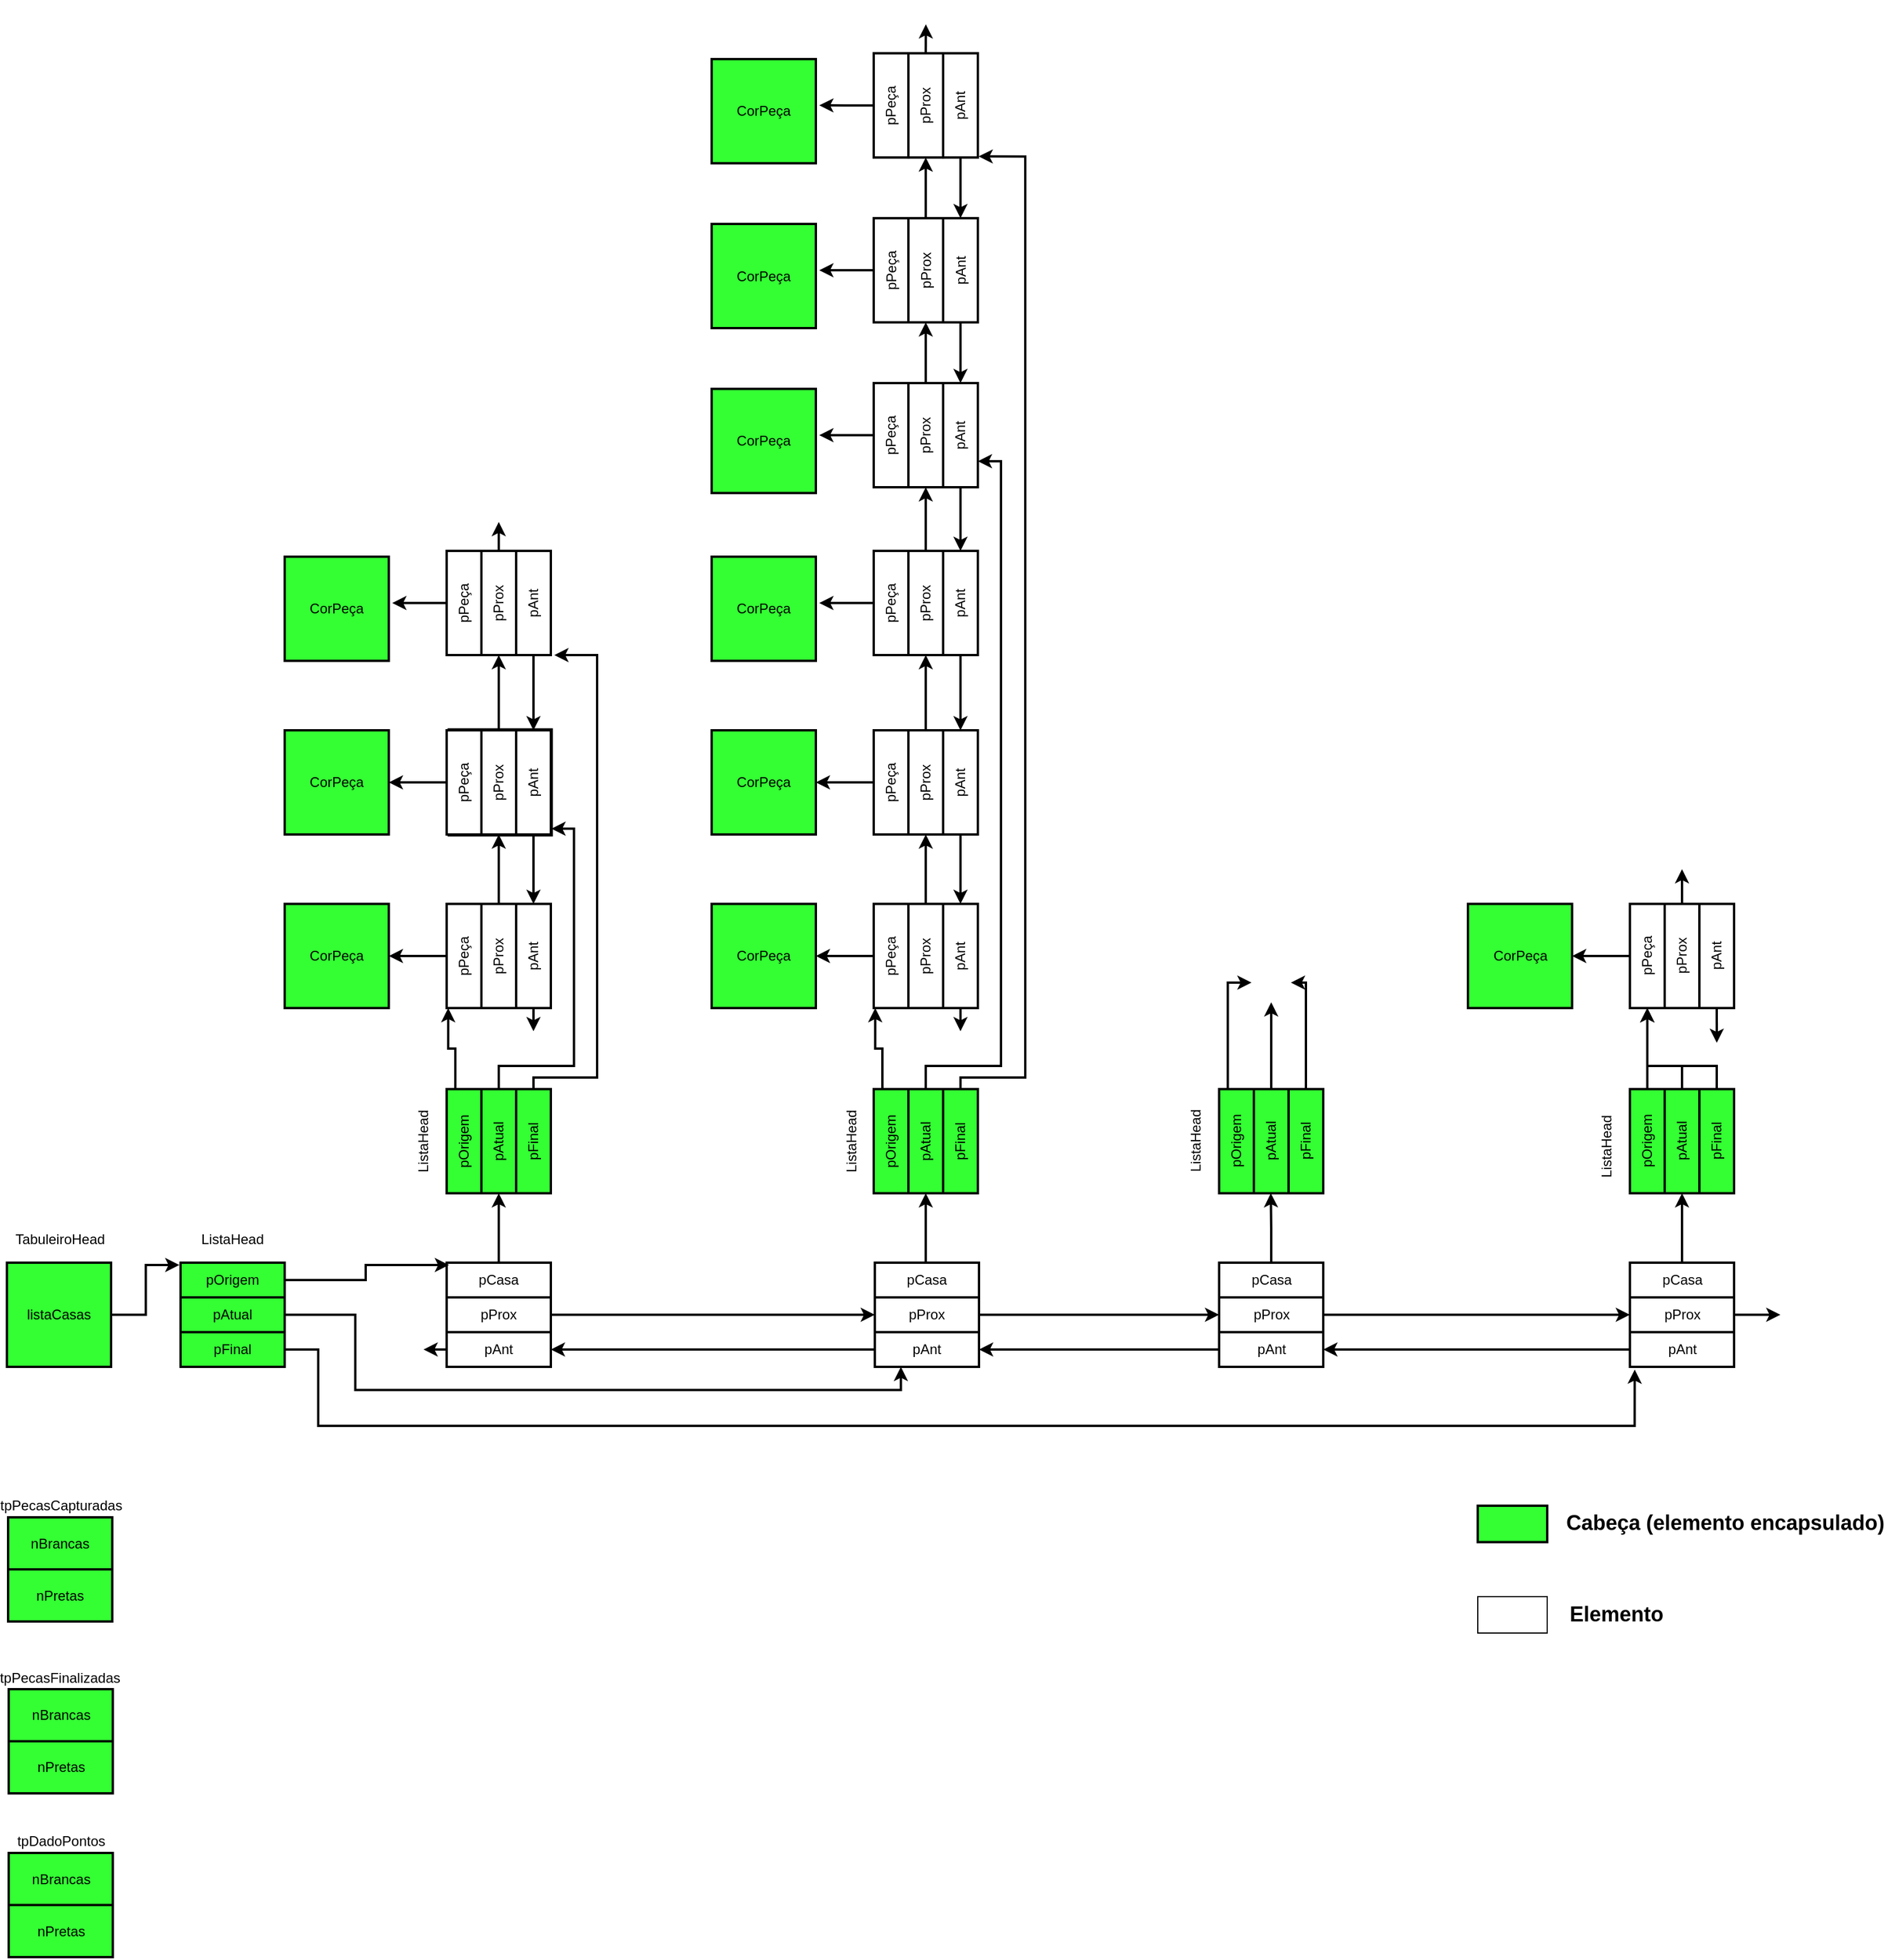 <mxfile version="10.6.7" type="device"><diagram id="q5PM2hQR1NiYpxcXBUl5" name="Page-1"><mxGraphModel dx="2788" dy="1430" grid="1" gridSize="10" guides="1" tooltips="1" connect="1" arrows="1" fold="1" page="1" pageScale="1" pageWidth="827" pageHeight="1169" math="0" shadow="0"><root><mxCell id="0"/><mxCell id="1" parent="0"/><mxCell id="hgxgrC6tcp1VpvA7Cf7f-3" value="listaCasas" style="rounded=0;whiteSpace=wrap;html=1;shadow=0;strokeWidth=2;fillColor=#33FF33;" parent="1" vertex="1"><mxGeometry x="25" y="1110" width="90" height="90" as="geometry"/></mxCell><mxCell id="hgxgrC6tcp1VpvA7Cf7f-21" value="" style="group;rounded=0;shadow=0;verticalAlign=middle;strokeColor=#000000;strokeWidth=2;fillColor=#33FF33;" parent="1" vertex="1" connectable="0"><mxGeometry x="175" y="1110" width="90" height="90" as="geometry"/></mxCell><mxCell id="hgxgrC6tcp1VpvA7Cf7f-4" value="pOrigem" style="rounded=0;whiteSpace=wrap;html=1;shadow=0;strokeWidth=2;fillColor=#33FF33;" parent="hgxgrC6tcp1VpvA7Cf7f-21" vertex="1"><mxGeometry width="90" height="30" as="geometry"/></mxCell><mxCell id="hgxgrC6tcp1VpvA7Cf7f-5" value="pAtual" style="rounded=0;whiteSpace=wrap;html=1;shadow=0;strokeWidth=2;fillColor=#33FF33;" parent="hgxgrC6tcp1VpvA7Cf7f-21" vertex="1"><mxGeometry y="30" width="90" height="30" as="geometry"/></mxCell><mxCell id="hgxgrC6tcp1VpvA7Cf7f-6" value="pFinal" style="rounded=0;whiteSpace=wrap;html=1;shadow=0;strokeWidth=2;fillColor=#33FF33;" parent="hgxgrC6tcp1VpvA7Cf7f-21" vertex="1"><mxGeometry y="60" width="90" height="30" as="geometry"/></mxCell><mxCell id="hgxgrC6tcp1VpvA7Cf7f-22" value="" style="group;rounded=0;shadow=0;verticalAlign=middle;strokeColor=#000000;strokeWidth=2;fillColor=#ffffff;" parent="1" vertex="1" connectable="0"><mxGeometry x="405" y="1110" width="90" height="90" as="geometry"/></mxCell><mxCell id="hgxgrC6tcp1VpvA7Cf7f-7" value="pCasa" style="rounded=0;whiteSpace=wrap;html=1;shadow=0;strokeWidth=2;" parent="hgxgrC6tcp1VpvA7Cf7f-22" vertex="1"><mxGeometry width="90" height="30" as="geometry"/></mxCell><mxCell id="hgxgrC6tcp1VpvA7Cf7f-8" value="pProx" style="rounded=0;whiteSpace=wrap;html=1;shadow=0;strokeWidth=2;" parent="hgxgrC6tcp1VpvA7Cf7f-22" vertex="1"><mxGeometry y="30" width="90" height="30" as="geometry"/></mxCell><mxCell id="hgxgrC6tcp1VpvA7Cf7f-9" value="pAnt" style="rounded=0;whiteSpace=wrap;html=1;shadow=0;strokeWidth=2;" parent="hgxgrC6tcp1VpvA7Cf7f-22" vertex="1"><mxGeometry y="60" width="90" height="30" as="geometry"/></mxCell><mxCell id="hgxgrC6tcp1VpvA7Cf7f-23" value="" style="group;rounded=0;shadow=0;verticalAlign=middle;strokeColor=#000000;strokeWidth=2;fillColor=#ffffff;" parent="1" vertex="1" connectable="0"><mxGeometry x="775" y="1110" width="90" height="90" as="geometry"/></mxCell><mxCell id="hgxgrC6tcp1VpvA7Cf7f-10" value="pCasa" style="rounded=0;whiteSpace=wrap;html=1;shadow=0;strokeWidth=2;" parent="hgxgrC6tcp1VpvA7Cf7f-23" vertex="1"><mxGeometry width="90" height="30" as="geometry"/></mxCell><mxCell id="hgxgrC6tcp1VpvA7Cf7f-11" value="pProx" style="rounded=0;whiteSpace=wrap;html=1;shadow=0;strokeWidth=2;" parent="hgxgrC6tcp1VpvA7Cf7f-23" vertex="1"><mxGeometry y="30" width="90" height="30" as="geometry"/></mxCell><mxCell id="hgxgrC6tcp1VpvA7Cf7f-12" value="pAnt" style="rounded=0;whiteSpace=wrap;html=1;shadow=0;strokeWidth=2;" parent="hgxgrC6tcp1VpvA7Cf7f-23" vertex="1"><mxGeometry y="60" width="90" height="30" as="geometry"/></mxCell><mxCell id="hgxgrC6tcp1VpvA7Cf7f-24" value="" style="group;rounded=0;shadow=0;verticalAlign=middle;strokeColor=#000000;strokeWidth=2;fillColor=#ffffff;" parent="1" vertex="1" connectable="0"><mxGeometry x="1072.5" y="1110" width="90" height="90" as="geometry"/></mxCell><mxCell id="hgxgrC6tcp1VpvA7Cf7f-13" value="pCasa" style="rounded=0;whiteSpace=wrap;html=1;shadow=0;strokeWidth=2;" parent="hgxgrC6tcp1VpvA7Cf7f-24" vertex="1"><mxGeometry width="90" height="30" as="geometry"/></mxCell><mxCell id="hgxgrC6tcp1VpvA7Cf7f-14" value="pProx" style="rounded=0;whiteSpace=wrap;html=1;shadow=0;strokeWidth=2;" parent="hgxgrC6tcp1VpvA7Cf7f-24" vertex="1"><mxGeometry y="30" width="90" height="30" as="geometry"/></mxCell><mxCell id="hgxgrC6tcp1VpvA7Cf7f-15" value="pAnt" style="rounded=0;whiteSpace=wrap;html=1;shadow=0;strokeWidth=2;" parent="hgxgrC6tcp1VpvA7Cf7f-24" vertex="1"><mxGeometry y="60" width="90" height="30" as="geometry"/></mxCell><mxCell id="hgxgrC6tcp1VpvA7Cf7f-25" value="" style="group;container=1;rounded=0;shadow=0;verticalAlign=middle;strokeColor=none;strokeWidth=2;fillColor=none;" parent="1" vertex="1" connectable="0"><mxGeometry x="385" y="950" width="90" height="90" as="geometry"/></mxCell><mxCell id="hgxgrC6tcp1VpvA7Cf7f-20" value="" style="group;rounded=0;shadow=0;direction=south;rotation=-90;verticalAlign=middle;strokeColor=#000000;strokeWidth=2;fillColor=#33FF33;" parent="hgxgrC6tcp1VpvA7Cf7f-25" vertex="1" connectable="0"><mxGeometry x="20" y="10" width="90" height="90" as="geometry"/></mxCell><mxCell id="hgxgrC6tcp1VpvA7Cf7f-17" value="pOrigem" style="rounded=0;whiteSpace=wrap;html=1;rotation=-90;shadow=0;strokeWidth=2;fillColor=#33FF33;" parent="hgxgrC6tcp1VpvA7Cf7f-20" vertex="1"><mxGeometry x="-30" y="30" width="90" height="30" as="geometry"/></mxCell><mxCell id="hgxgrC6tcp1VpvA7Cf7f-18" value="pAtual" style="rounded=0;whiteSpace=wrap;html=1;rotation=-90;shadow=0;strokeWidth=2;fillColor=#33FF33;" parent="hgxgrC6tcp1VpvA7Cf7f-20" vertex="1"><mxGeometry y="30" width="90" height="30" as="geometry"/></mxCell><mxCell id="hgxgrC6tcp1VpvA7Cf7f-19" value="pFinal" style="rounded=0;whiteSpace=wrap;html=1;rotation=-90;shadow=0;strokeWidth=2;fillColor=#33FF33;" parent="hgxgrC6tcp1VpvA7Cf7f-20" vertex="1"><mxGeometry x="30" y="30" width="90" height="30" as="geometry"/></mxCell><mxCell id="hgxgrC6tcp1VpvA7Cf7f-26" value="" style="group;rotation=-90;rounded=0;shadow=0;verticalAlign=middle;strokeColor=#000000;strokeWidth=2;fillColor=#ffffff;" parent="1" vertex="1" connectable="0"><mxGeometry x="405" y="800" width="90" height="90" as="geometry"/></mxCell><mxCell id="hgxgrC6tcp1VpvA7Cf7f-27" value="pPeça&lt;br&gt;" style="rounded=0;whiteSpace=wrap;html=1;rotation=-90;shadow=0;strokeWidth=2;" parent="hgxgrC6tcp1VpvA7Cf7f-26" vertex="1"><mxGeometry x="-30" y="30" width="90" height="30" as="geometry"/></mxCell><mxCell id="hgxgrC6tcp1VpvA7Cf7f-28" value="pProx" style="rounded=0;whiteSpace=wrap;html=1;rotation=-90;shadow=0;strokeWidth=2;" parent="hgxgrC6tcp1VpvA7Cf7f-26" vertex="1"><mxGeometry y="30" width="90" height="30" as="geometry"/></mxCell><mxCell id="hgxgrC6tcp1VpvA7Cf7f-29" value="pAnt" style="rounded=0;whiteSpace=wrap;html=1;rotation=-90;shadow=0;strokeWidth=2;" parent="hgxgrC6tcp1VpvA7Cf7f-26" vertex="1"><mxGeometry x="30" y="30" width="90" height="30" as="geometry"/></mxCell><mxCell id="hgxgrC6tcp1VpvA7Cf7f-30" value="" style="group;rotation=-90;rounded=0;shadow=0;verticalAlign=middle;strokeColor=#000000;strokeWidth=2;fillColor=#ffffff;" parent="1" vertex="1" connectable="0"><mxGeometry x="405" y="495" width="90" height="90" as="geometry"/></mxCell><mxCell id="hgxgrC6tcp1VpvA7Cf7f-31" value="pPeça&lt;br&gt;" style="rounded=0;whiteSpace=wrap;html=1;rotation=-90;shadow=0;strokeWidth=2;" parent="hgxgrC6tcp1VpvA7Cf7f-30" vertex="1"><mxGeometry x="-30" y="30" width="90" height="30" as="geometry"/></mxCell><mxCell id="hgxgrC6tcp1VpvA7Cf7f-32" value="pProx" style="rounded=0;whiteSpace=wrap;html=1;rotation=-90;shadow=0;strokeWidth=2;" parent="hgxgrC6tcp1VpvA7Cf7f-30" vertex="1"><mxGeometry y="30" width="90" height="30" as="geometry"/></mxCell><mxCell id="hgxgrC6tcp1VpvA7Cf7f-33" value="pAnt" style="rounded=0;whiteSpace=wrap;html=1;rotation=-90;shadow=0;strokeWidth=2;" parent="hgxgrC6tcp1VpvA7Cf7f-30" vertex="1"><mxGeometry x="30" y="30" width="90" height="30" as="geometry"/></mxCell><mxCell id="hgxgrC6tcp1VpvA7Cf7f-34" value="" style="group;rotation=-90;rounded=0;shadow=0;verticalAlign=middle;strokeColor=#000000;strokeWidth=1;fillColor=#ffffff;" parent="1" vertex="1" connectable="0"><mxGeometry x="405" y="650" width="92.5" height="90" as="geometry"/></mxCell><mxCell id="hgxgrC6tcp1VpvA7Cf7f-35" value="pPeça&lt;br&gt;" style="rounded=0;whiteSpace=wrap;html=1;rotation=-90;shadow=0;strokeWidth=2;" parent="hgxgrC6tcp1VpvA7Cf7f-34" vertex="1"><mxGeometry x="-30" y="30" width="90" height="30" as="geometry"/></mxCell><mxCell id="hgxgrC6tcp1VpvA7Cf7f-36" value="pProx" style="rounded=0;whiteSpace=wrap;html=1;rotation=-90;shadow=0;strokeWidth=2;" parent="hgxgrC6tcp1VpvA7Cf7f-34" vertex="1"><mxGeometry y="30" width="90" height="30" as="geometry"/></mxCell><mxCell id="hgxgrC6tcp1VpvA7Cf7f-37" value="pAnt" style="rounded=0;whiteSpace=wrap;html=1;rotation=-90;shadow=0;strokeWidth=2;" parent="hgxgrC6tcp1VpvA7Cf7f-34" vertex="1"><mxGeometry x="30" y="30" width="90" height="30" as="geometry"/></mxCell><mxCell id="hgxgrC6tcp1VpvA7Cf7f-39" style="edgeStyle=orthogonalEdgeStyle;rounded=0;orthogonalLoop=1;jettySize=auto;html=1;entryX=0.022;entryY=0.067;entryDx=0;entryDy=0;entryPerimeter=0;strokeWidth=2;shadow=0;fontSize=12;fillColor=#ffffff;" parent="1" source="hgxgrC6tcp1VpvA7Cf7f-4" target="hgxgrC6tcp1VpvA7Cf7f-7" edge="1"><mxGeometry relative="1" as="geometry"/></mxCell><mxCell id="hgxgrC6tcp1VpvA7Cf7f-42" value="" style="group;rounded=0;shadow=0;verticalAlign=middle;strokeColor=#000000;strokeWidth=2;fillColor=#ffffff;" parent="1" vertex="1" connectable="0"><mxGeometry x="1427.5" y="1110" width="90" height="90" as="geometry"/></mxCell><mxCell id="hgxgrC6tcp1VpvA7Cf7f-43" value="pCasa" style="rounded=0;whiteSpace=wrap;html=1;shadow=0;strokeWidth=2;" parent="hgxgrC6tcp1VpvA7Cf7f-42" vertex="1"><mxGeometry width="90" height="30" as="geometry"/></mxCell><mxCell id="hgxgrC6tcp1VpvA7Cf7f-44" value="pProx" style="rounded=0;whiteSpace=wrap;html=1;shadow=0;strokeWidth=2;" parent="hgxgrC6tcp1VpvA7Cf7f-42" vertex="1"><mxGeometry y="30" width="90" height="30" as="geometry"/></mxCell><mxCell id="hgxgrC6tcp1VpvA7Cf7f-45" value="pAnt" style="rounded=0;whiteSpace=wrap;html=1;shadow=0;strokeWidth=2;" parent="hgxgrC6tcp1VpvA7Cf7f-42" vertex="1"><mxGeometry y="60" width="90" height="30" as="geometry"/></mxCell><mxCell id="hgxgrC6tcp1VpvA7Cf7f-48" style="edgeStyle=orthogonalEdgeStyle;rounded=0;orthogonalLoop=1;jettySize=auto;html=1;exitX=1;exitY=0.5;exitDx=0;exitDy=0;entryX=0;entryY=0.5;entryDx=0;entryDy=0;strokeWidth=2;shadow=0;fontSize=12;fillColor=#ffffff;" parent="1" source="hgxgrC6tcp1VpvA7Cf7f-8" target="hgxgrC6tcp1VpvA7Cf7f-11" edge="1"><mxGeometry relative="1" as="geometry"/></mxCell><mxCell id="hgxgrC6tcp1VpvA7Cf7f-49" style="edgeStyle=orthogonalEdgeStyle;rounded=0;orthogonalLoop=1;jettySize=auto;html=1;exitX=1;exitY=0.5;exitDx=0;exitDy=0;entryX=0;entryY=0.5;entryDx=0;entryDy=0;strokeWidth=2;shadow=0;fontSize=12;fillColor=#ffffff;" parent="1" source="hgxgrC6tcp1VpvA7Cf7f-11" target="hgxgrC6tcp1VpvA7Cf7f-14" edge="1"><mxGeometry relative="1" as="geometry"/></mxCell><mxCell id="hgxgrC6tcp1VpvA7Cf7f-50" style="edgeStyle=orthogonalEdgeStyle;rounded=0;orthogonalLoop=1;jettySize=auto;html=1;exitX=1;exitY=0.5;exitDx=0;exitDy=0;entryX=0;entryY=0.5;entryDx=0;entryDy=0;strokeWidth=2;shadow=0;fontSize=12;fillColor=#ffffff;" parent="1" source="hgxgrC6tcp1VpvA7Cf7f-14" target="hgxgrC6tcp1VpvA7Cf7f-44" edge="1"><mxGeometry relative="1" as="geometry"/></mxCell><mxCell id="hgxgrC6tcp1VpvA7Cf7f-51" style="edgeStyle=orthogonalEdgeStyle;rounded=0;orthogonalLoop=1;jettySize=auto;html=1;exitX=0;exitY=0.5;exitDx=0;exitDy=0;entryX=1;entryY=0.5;entryDx=0;entryDy=0;strokeWidth=2;shadow=0;fontSize=12;fillColor=#ffffff;" parent="1" source="hgxgrC6tcp1VpvA7Cf7f-45" target="hgxgrC6tcp1VpvA7Cf7f-15" edge="1"><mxGeometry relative="1" as="geometry"/></mxCell><mxCell id="hgxgrC6tcp1VpvA7Cf7f-52" style="edgeStyle=orthogonalEdgeStyle;rounded=0;orthogonalLoop=1;jettySize=auto;html=1;entryX=1;entryY=0.5;entryDx=0;entryDy=0;strokeWidth=2;shadow=0;fontSize=12;fillColor=#ffffff;" parent="1" source="hgxgrC6tcp1VpvA7Cf7f-15" target="hgxgrC6tcp1VpvA7Cf7f-12" edge="1"><mxGeometry relative="1" as="geometry"/></mxCell><mxCell id="hgxgrC6tcp1VpvA7Cf7f-53" style="edgeStyle=orthogonalEdgeStyle;rounded=0;orthogonalLoop=1;jettySize=auto;html=1;exitX=0;exitY=0.5;exitDx=0;exitDy=0;entryX=1;entryY=0.5;entryDx=0;entryDy=0;strokeWidth=2;shadow=0;fontSize=12;fillColor=#ffffff;" parent="1" source="hgxgrC6tcp1VpvA7Cf7f-12" target="hgxgrC6tcp1VpvA7Cf7f-9" edge="1"><mxGeometry relative="1" as="geometry"/></mxCell><mxCell id="hgxgrC6tcp1VpvA7Cf7f-54" style="edgeStyle=orthogonalEdgeStyle;rounded=0;orthogonalLoop=1;jettySize=auto;html=1;exitX=0.5;exitY=0;exitDx=0;exitDy=0;entryX=0;entryY=0.5;entryDx=0;entryDy=0;strokeWidth=2;shadow=0;fontSize=12;fillColor=#ffffff;" parent="1" source="hgxgrC6tcp1VpvA7Cf7f-7" target="hgxgrC6tcp1VpvA7Cf7f-18" edge="1"><mxGeometry relative="1" as="geometry"/></mxCell><mxCell id="hgxgrC6tcp1VpvA7Cf7f-55" style="edgeStyle=orthogonalEdgeStyle;rounded=0;orthogonalLoop=1;jettySize=auto;html=1;exitX=1;exitY=0.5;exitDx=0;exitDy=0;entryX=0.056;entryY=1.017;entryDx=0;entryDy=0;entryPerimeter=0;strokeWidth=2;shadow=0;fontSize=12;fillColor=#ffffff;" parent="1" source="hgxgrC6tcp1VpvA7Cf7f-18" target="hgxgrC6tcp1VpvA7Cf7f-37" edge="1"><mxGeometry relative="1" as="geometry"><Array as="points"><mxPoint x="450" y="940"/><mxPoint x="515" y="940"/><mxPoint x="515" y="735"/></Array></mxGeometry></mxCell><mxCell id="hgxgrC6tcp1VpvA7Cf7f-56" style="edgeStyle=orthogonalEdgeStyle;rounded=0;orthogonalLoop=1;jettySize=auto;html=1;exitX=1;exitY=0.5;exitDx=0;exitDy=0;entryX=0;entryY=1.1;entryDx=0;entryDy=0;entryPerimeter=0;strokeWidth=2;shadow=0;fontSize=12;fillColor=#ffffff;" parent="1" source="hgxgrC6tcp1VpvA7Cf7f-19" target="hgxgrC6tcp1VpvA7Cf7f-33" edge="1"><mxGeometry relative="1" as="geometry"><mxPoint x="665" y="572" as="targetPoint"/><Array as="points"><mxPoint x="480" y="950"/><mxPoint x="535" y="950"/><mxPoint x="535" y="585"/></Array></mxGeometry></mxCell><mxCell id="hgxgrC6tcp1VpvA7Cf7f-57" style="edgeStyle=orthogonalEdgeStyle;rounded=0;orthogonalLoop=1;jettySize=auto;html=1;exitX=1;exitY=0.25;exitDx=0;exitDy=0;entryX=0;entryY=0.044;entryDx=0;entryDy=0;entryPerimeter=0;strokeWidth=2;shadow=0;fontSize=12;fillColor=#ffffff;" parent="1" source="hgxgrC6tcp1VpvA7Cf7f-17" target="hgxgrC6tcp1VpvA7Cf7f-27" edge="1"><mxGeometry relative="1" as="geometry"/></mxCell><mxCell id="hgxgrC6tcp1VpvA7Cf7f-58" style="edgeStyle=orthogonalEdgeStyle;rounded=0;orthogonalLoop=1;jettySize=auto;html=1;exitX=1;exitY=0.5;exitDx=0;exitDy=0;entryX=0;entryY=0.5;entryDx=0;entryDy=0;strokeWidth=2;shadow=0;fontSize=12;fillColor=#ffffff;" parent="1" source="hgxgrC6tcp1VpvA7Cf7f-28" target="hgxgrC6tcp1VpvA7Cf7f-36" edge="1"><mxGeometry relative="1" as="geometry"/></mxCell><mxCell id="hgxgrC6tcp1VpvA7Cf7f-59" style="edgeStyle=orthogonalEdgeStyle;rounded=0;orthogonalLoop=1;jettySize=auto;html=1;exitX=1;exitY=0.5;exitDx=0;exitDy=0;entryX=0;entryY=0.5;entryDx=0;entryDy=0;strokeWidth=2;shadow=0;fontSize=12;fillColor=#ffffff;" parent="1" source="hgxgrC6tcp1VpvA7Cf7f-36" target="hgxgrC6tcp1VpvA7Cf7f-32" edge="1"><mxGeometry relative="1" as="geometry"/></mxCell><mxCell id="hgxgrC6tcp1VpvA7Cf7f-60" style="edgeStyle=orthogonalEdgeStyle;rounded=0;orthogonalLoop=1;jettySize=auto;html=1;exitX=0;exitY=0.5;exitDx=0;exitDy=0;entryX=1;entryY=0.5;entryDx=0;entryDy=0;strokeWidth=2;shadow=0;fontSize=12;fillColor=#ffffff;" parent="1" source="hgxgrC6tcp1VpvA7Cf7f-33" target="hgxgrC6tcp1VpvA7Cf7f-37" edge="1"><mxGeometry relative="1" as="geometry"/></mxCell><mxCell id="hgxgrC6tcp1VpvA7Cf7f-61" style="edgeStyle=orthogonalEdgeStyle;rounded=0;orthogonalLoop=1;jettySize=auto;html=1;exitX=0;exitY=0.5;exitDx=0;exitDy=0;strokeWidth=2;shadow=0;fontSize=12;fillColor=#ffffff;" parent="1" source="hgxgrC6tcp1VpvA7Cf7f-37" target="hgxgrC6tcp1VpvA7Cf7f-29" edge="1"><mxGeometry relative="1" as="geometry"/></mxCell><mxCell id="hgxgrC6tcp1VpvA7Cf7f-62" style="edgeStyle=orthogonalEdgeStyle;rounded=0;orthogonalLoop=1;jettySize=auto;html=1;strokeWidth=2;shadow=0;fontSize=12;fillColor=#ffffff;" parent="1" source="hgxgrC6tcp1VpvA7Cf7f-27" edge="1"><mxGeometry relative="1" as="geometry"><mxPoint x="355" y="845" as="targetPoint"/></mxGeometry></mxCell><mxCell id="hgxgrC6tcp1VpvA7Cf7f-63" value="CorPeça" style="rounded=0;whiteSpace=wrap;html=1;shadow=0;strokeWidth=2;fillColor=#33FF33;gradientColor=none;" parent="1" vertex="1"><mxGeometry x="265" y="800" width="90" height="90" as="geometry"/></mxCell><mxCell id="hgxgrC6tcp1VpvA7Cf7f-65" value="CorPeça" style="rounded=0;whiteSpace=wrap;html=1;shadow=0;strokeWidth=2;fillColor=#33FF33;gradientColor=none;" parent="1" vertex="1"><mxGeometry x="265" y="650" width="90" height="90" as="geometry"/></mxCell><mxCell id="hgxgrC6tcp1VpvA7Cf7f-66" value="CorPeça" style="rounded=0;whiteSpace=wrap;html=1;shadow=0;strokeWidth=2;fillColor=#33FF33;gradientColor=none;" parent="1" vertex="1"><mxGeometry x="265" y="500" width="90" height="90" as="geometry"/></mxCell><mxCell id="hgxgrC6tcp1VpvA7Cf7f-67" style="edgeStyle=orthogonalEdgeStyle;rounded=0;orthogonalLoop=1;jettySize=auto;html=1;entryX=1;entryY=0.5;entryDx=0;entryDy=0;strokeWidth=2;shadow=0;fontSize=12;fillColor=#ffffff;" parent="1" source="hgxgrC6tcp1VpvA7Cf7f-35" target="hgxgrC6tcp1VpvA7Cf7f-65" edge="1"><mxGeometry relative="1" as="geometry"/></mxCell><mxCell id="hgxgrC6tcp1VpvA7Cf7f-69" style="edgeStyle=orthogonalEdgeStyle;rounded=0;orthogonalLoop=1;jettySize=auto;html=1;exitX=0.5;exitY=0;exitDx=0;exitDy=0;entryX=1.033;entryY=0.444;entryDx=0;entryDy=0;entryPerimeter=0;strokeWidth=2;shadow=0;fontSize=12;fillColor=#ffffff;" parent="1" source="hgxgrC6tcp1VpvA7Cf7f-31" target="hgxgrC6tcp1VpvA7Cf7f-66" edge="1"><mxGeometry relative="1" as="geometry"/></mxCell><mxCell id="hgxgrC6tcp1VpvA7Cf7f-281" value="" style="group;container=1;rounded=0;shadow=0;verticalAlign=middle;strokeColor=none;strokeWidth=2;fillColor=#ffffff;" parent="1" vertex="1" connectable="0"><mxGeometry x="754" y="950" width="90" height="90" as="geometry"/></mxCell><mxCell id="hgxgrC6tcp1VpvA7Cf7f-282" value="" style="group;rounded=0;shadow=0;direction=south;rotation=-90;verticalAlign=middle;strokeColor=#000000;strokeWidth=2;fillColor=#33FF33;" parent="hgxgrC6tcp1VpvA7Cf7f-281" vertex="1" connectable="0"><mxGeometry x="20" y="10" width="90" height="90" as="geometry"/></mxCell><mxCell id="hgxgrC6tcp1VpvA7Cf7f-283" value="pOrigem" style="rounded=0;whiteSpace=wrap;html=1;rotation=-90;shadow=0;strokeWidth=2;fillColor=#33FF33;gradientColor=none;" parent="hgxgrC6tcp1VpvA7Cf7f-282" vertex="1"><mxGeometry x="-30" y="30" width="90" height="30" as="geometry"/></mxCell><mxCell id="hgxgrC6tcp1VpvA7Cf7f-284" value="pAtual" style="rounded=0;whiteSpace=wrap;html=1;rotation=-90;shadow=0;strokeWidth=2;fillColor=#33FF33;gradientColor=none;" parent="hgxgrC6tcp1VpvA7Cf7f-282" vertex="1"><mxGeometry y="30" width="90" height="30" as="geometry"/></mxCell><mxCell id="hgxgrC6tcp1VpvA7Cf7f-285" value="pFinal" style="rounded=0;whiteSpace=wrap;html=1;rotation=-90;shadow=0;strokeWidth=2;fillColor=#33FF33;gradientColor=none;" parent="hgxgrC6tcp1VpvA7Cf7f-282" vertex="1"><mxGeometry x="30" y="30" width="90" height="30" as="geometry"/></mxCell><mxCell id="hgxgrC6tcp1VpvA7Cf7f-286" value="" style="group;rotation=-90;rounded=0;shadow=0;verticalAlign=middle;strokeColor=#000000;strokeWidth=2;fillColor=#ffffff;" parent="1" vertex="1" connectable="0"><mxGeometry x="774" y="800" width="90" height="90" as="geometry"/></mxCell><mxCell id="hgxgrC6tcp1VpvA7Cf7f-287" value="pPeça&lt;br&gt;" style="rounded=0;whiteSpace=wrap;html=1;rotation=-90;shadow=0;strokeWidth=2;" parent="hgxgrC6tcp1VpvA7Cf7f-286" vertex="1"><mxGeometry x="-30" y="30" width="90" height="30" as="geometry"/></mxCell><mxCell id="hgxgrC6tcp1VpvA7Cf7f-288" value="pProx" style="rounded=0;whiteSpace=wrap;html=1;rotation=-90;shadow=0;strokeWidth=2;" parent="hgxgrC6tcp1VpvA7Cf7f-286" vertex="1"><mxGeometry y="30" width="90" height="30" as="geometry"/></mxCell><mxCell id="hgxgrC6tcp1VpvA7Cf7f-289" value="pAnt" style="rounded=0;whiteSpace=wrap;html=1;rotation=-90;shadow=0;strokeWidth=2;" parent="hgxgrC6tcp1VpvA7Cf7f-286" vertex="1"><mxGeometry x="30" y="30" width="90" height="30" as="geometry"/></mxCell><mxCell id="hgxgrC6tcp1VpvA7Cf7f-290" value="" style="group;rotation=-90;rounded=0;shadow=0;verticalAlign=middle;strokeColor=#000000;strokeWidth=2;fillColor=#ffffff;" parent="1" vertex="1" connectable="0"><mxGeometry x="774" y="495" width="90" height="90" as="geometry"/></mxCell><mxCell id="hgxgrC6tcp1VpvA7Cf7f-291" value="pPeça&lt;br&gt;" style="rounded=0;whiteSpace=wrap;html=1;rotation=-90;shadow=0;strokeWidth=2;" parent="hgxgrC6tcp1VpvA7Cf7f-290" vertex="1"><mxGeometry x="-30" y="30" width="90" height="30" as="geometry"/></mxCell><mxCell id="hgxgrC6tcp1VpvA7Cf7f-292" value="pProx" style="rounded=0;whiteSpace=wrap;html=1;rotation=-90;shadow=0;strokeWidth=2;" parent="hgxgrC6tcp1VpvA7Cf7f-290" vertex="1"><mxGeometry y="30" width="90" height="30" as="geometry"/></mxCell><mxCell id="hgxgrC6tcp1VpvA7Cf7f-293" value="pAnt" style="rounded=0;whiteSpace=wrap;html=1;rotation=-90;shadow=0;strokeWidth=2;" parent="hgxgrC6tcp1VpvA7Cf7f-290" vertex="1"><mxGeometry x="30" y="30" width="90" height="30" as="geometry"/></mxCell><mxCell id="hgxgrC6tcp1VpvA7Cf7f-294" value="" style="group;rotation=-90;rounded=0;shadow=0;verticalAlign=middle;strokeColor=#000000;strokeWidth=2;fillColor=#ffffff;" parent="1" vertex="1" connectable="0"><mxGeometry x="774" y="650" width="90" height="90" as="geometry"/></mxCell><mxCell id="hgxgrC6tcp1VpvA7Cf7f-295" value="pPeça&lt;br&gt;" style="rounded=0;whiteSpace=wrap;html=1;rotation=-90;shadow=0;strokeWidth=2;" parent="hgxgrC6tcp1VpvA7Cf7f-294" vertex="1"><mxGeometry x="-30" y="30" width="90" height="30" as="geometry"/></mxCell><mxCell id="hgxgrC6tcp1VpvA7Cf7f-296" value="pProx" style="rounded=0;whiteSpace=wrap;html=1;rotation=-90;shadow=0;strokeWidth=2;" parent="hgxgrC6tcp1VpvA7Cf7f-294" vertex="1"><mxGeometry y="30" width="90" height="30" as="geometry"/></mxCell><mxCell id="hgxgrC6tcp1VpvA7Cf7f-297" value="pAnt" style="rounded=0;whiteSpace=wrap;html=1;rotation=-90;shadow=0;strokeWidth=2;" parent="hgxgrC6tcp1VpvA7Cf7f-294" vertex="1"><mxGeometry x="30" y="30" width="90" height="30" as="geometry"/></mxCell><mxCell id="hgxgrC6tcp1VpvA7Cf7f-300" style="edgeStyle=orthogonalEdgeStyle;rounded=0;orthogonalLoop=1;jettySize=auto;html=1;exitX=1;exitY=0.25;exitDx=0;exitDy=0;entryX=0;entryY=0.044;entryDx=0;entryDy=0;entryPerimeter=0;strokeWidth=2;shadow=0;fontSize=12;fillColor=#ffffff;" parent="1" source="hgxgrC6tcp1VpvA7Cf7f-283" target="hgxgrC6tcp1VpvA7Cf7f-287" edge="1"><mxGeometry relative="1" as="geometry"/></mxCell><mxCell id="hgxgrC6tcp1VpvA7Cf7f-301" style="edgeStyle=orthogonalEdgeStyle;rounded=0;orthogonalLoop=1;jettySize=auto;html=1;exitX=1;exitY=0.5;exitDx=0;exitDy=0;entryX=0;entryY=0.5;entryDx=0;entryDy=0;strokeWidth=2;shadow=0;fontSize=12;fillColor=#ffffff;" parent="1" source="hgxgrC6tcp1VpvA7Cf7f-288" target="hgxgrC6tcp1VpvA7Cf7f-296" edge="1"><mxGeometry relative="1" as="geometry"/></mxCell><mxCell id="hgxgrC6tcp1VpvA7Cf7f-302" style="edgeStyle=orthogonalEdgeStyle;rounded=0;orthogonalLoop=1;jettySize=auto;html=1;exitX=1;exitY=0.5;exitDx=0;exitDy=0;entryX=0;entryY=0.5;entryDx=0;entryDy=0;strokeWidth=2;shadow=0;fontSize=12;fillColor=#ffffff;" parent="1" source="hgxgrC6tcp1VpvA7Cf7f-296" target="hgxgrC6tcp1VpvA7Cf7f-292" edge="1"><mxGeometry relative="1" as="geometry"/></mxCell><mxCell id="hgxgrC6tcp1VpvA7Cf7f-303" style="edgeStyle=orthogonalEdgeStyle;rounded=0;orthogonalLoop=1;jettySize=auto;html=1;exitX=0;exitY=0.5;exitDx=0;exitDy=0;entryX=1;entryY=0.5;entryDx=0;entryDy=0;strokeWidth=2;shadow=0;fontSize=12;fillColor=#ffffff;" parent="1" source="hgxgrC6tcp1VpvA7Cf7f-293" target="hgxgrC6tcp1VpvA7Cf7f-297" edge="1"><mxGeometry relative="1" as="geometry"/></mxCell><mxCell id="hgxgrC6tcp1VpvA7Cf7f-304" style="edgeStyle=orthogonalEdgeStyle;rounded=0;orthogonalLoop=1;jettySize=auto;html=1;exitX=0;exitY=0.5;exitDx=0;exitDy=0;strokeWidth=2;shadow=0;fontSize=12;fillColor=#ffffff;" parent="1" source="hgxgrC6tcp1VpvA7Cf7f-297" target="hgxgrC6tcp1VpvA7Cf7f-289" edge="1"><mxGeometry relative="1" as="geometry"/></mxCell><mxCell id="hgxgrC6tcp1VpvA7Cf7f-305" style="edgeStyle=orthogonalEdgeStyle;rounded=0;orthogonalLoop=1;jettySize=auto;html=1;strokeWidth=2;shadow=0;fontSize=12;fillColor=#ffffff;" parent="1" source="hgxgrC6tcp1VpvA7Cf7f-287" edge="1"><mxGeometry relative="1" as="geometry"><mxPoint x="724" y="845" as="targetPoint"/></mxGeometry></mxCell><mxCell id="hgxgrC6tcp1VpvA7Cf7f-306" value="CorPeça" style="rounded=0;whiteSpace=wrap;html=1;shadow=0;strokeWidth=2;fillColor=#33FF33;gradientColor=none;" parent="1" vertex="1"><mxGeometry x="634" y="800" width="90" height="90" as="geometry"/></mxCell><mxCell id="hgxgrC6tcp1VpvA7Cf7f-307" value="CorPeça" style="rounded=0;whiteSpace=wrap;html=1;shadow=0;strokeWidth=2;fillColor=#33FF33;gradientColor=none;" parent="1" vertex="1"><mxGeometry x="634" y="650" width="90" height="90" as="geometry"/></mxCell><mxCell id="hgxgrC6tcp1VpvA7Cf7f-308" value="CorPeça" style="rounded=0;whiteSpace=wrap;html=1;shadow=0;strokeWidth=2;fillColor=#33FF33;gradientColor=none;" parent="1" vertex="1"><mxGeometry x="634" y="500" width="90" height="90" as="geometry"/></mxCell><mxCell id="hgxgrC6tcp1VpvA7Cf7f-309" style="edgeStyle=orthogonalEdgeStyle;rounded=0;orthogonalLoop=1;jettySize=auto;html=1;entryX=1;entryY=0.5;entryDx=0;entryDy=0;strokeWidth=2;shadow=0;fontSize=12;fillColor=#ffffff;" parent="1" source="hgxgrC6tcp1VpvA7Cf7f-295" target="hgxgrC6tcp1VpvA7Cf7f-307" edge="1"><mxGeometry relative="1" as="geometry"/></mxCell><mxCell id="hgxgrC6tcp1VpvA7Cf7f-310" style="edgeStyle=orthogonalEdgeStyle;rounded=0;orthogonalLoop=1;jettySize=auto;html=1;exitX=0.5;exitY=0;exitDx=0;exitDy=0;entryX=1.033;entryY=0.444;entryDx=0;entryDy=0;entryPerimeter=0;strokeWidth=2;shadow=0;fontSize=12;fillColor=#ffffff;" parent="1" source="hgxgrC6tcp1VpvA7Cf7f-291" target="hgxgrC6tcp1VpvA7Cf7f-308" edge="1"><mxGeometry relative="1" as="geometry"/></mxCell><mxCell id="hgxgrC6tcp1VpvA7Cf7f-311" style="edgeStyle=orthogonalEdgeStyle;rounded=0;orthogonalLoop=1;jettySize=auto;html=1;entryX=0;entryY=0.5;entryDx=0;entryDy=0;strokeWidth=2;shadow=0;fontSize=12;fillColor=#ffffff;" parent="1" source="hgxgrC6tcp1VpvA7Cf7f-10" target="hgxgrC6tcp1VpvA7Cf7f-284" edge="1"><mxGeometry relative="1" as="geometry"><Array as="points"><mxPoint x="819" y="1090"/><mxPoint x="819" y="1090"/></Array></mxGeometry></mxCell><mxCell id="hgxgrC6tcp1VpvA7Cf7f-318" value="" style="group;rotation=-90;rounded=0;shadow=0;verticalAlign=middle;strokeColor=#000000;strokeWidth=2;fillColor=#ffffff;" parent="1" vertex="1" connectable="0"><mxGeometry x="774" y="350" width="90" height="90" as="geometry"/></mxCell><mxCell id="hgxgrC6tcp1VpvA7Cf7f-319" value="pPeça&lt;br&gt;" style="rounded=0;whiteSpace=wrap;html=1;rotation=-90;shadow=0;strokeWidth=2;" parent="hgxgrC6tcp1VpvA7Cf7f-318" vertex="1"><mxGeometry x="-30" y="30" width="90" height="30" as="geometry"/></mxCell><mxCell id="hgxgrC6tcp1VpvA7Cf7f-320" value="pProx" style="rounded=0;whiteSpace=wrap;html=1;rotation=-90;shadow=0;strokeWidth=2;" parent="hgxgrC6tcp1VpvA7Cf7f-318" vertex="1"><mxGeometry y="30" width="90" height="30" as="geometry"/></mxCell><mxCell id="hgxgrC6tcp1VpvA7Cf7f-321" value="pAnt" style="rounded=0;whiteSpace=wrap;html=1;rotation=-90;shadow=0;strokeWidth=2;" parent="hgxgrC6tcp1VpvA7Cf7f-318" vertex="1"><mxGeometry x="30" y="30" width="90" height="30" as="geometry"/></mxCell><mxCell id="hgxgrC6tcp1VpvA7Cf7f-322" value="CorPeça" style="rounded=0;whiteSpace=wrap;html=1;shadow=0;strokeWidth=2;fillColor=#33FF33;gradientColor=none;" parent="1" vertex="1"><mxGeometry x="634" y="355" width="90" height="90" as="geometry"/></mxCell><mxCell id="hgxgrC6tcp1VpvA7Cf7f-323" style="edgeStyle=orthogonalEdgeStyle;rounded=0;orthogonalLoop=1;jettySize=auto;html=1;exitX=0.5;exitY=0;exitDx=0;exitDy=0;entryX=1.033;entryY=0.444;entryDx=0;entryDy=0;entryPerimeter=0;strokeWidth=2;shadow=0;fontSize=12;fillColor=#ffffff;" parent="1" source="hgxgrC6tcp1VpvA7Cf7f-319" target="hgxgrC6tcp1VpvA7Cf7f-322" edge="1"><mxGeometry relative="1" as="geometry"/></mxCell><mxCell id="hgxgrC6tcp1VpvA7Cf7f-324" value="" style="group;rotation=-90;rounded=0;shadow=0;verticalAlign=middle;strokeColor=#000000;strokeWidth=2;fillColor=#ffffff;" parent="1" vertex="1" connectable="0"><mxGeometry x="774" y="207.5" width="90" height="90" as="geometry"/></mxCell><mxCell id="hgxgrC6tcp1VpvA7Cf7f-325" value="pPeça&lt;br&gt;" style="rounded=0;whiteSpace=wrap;html=1;rotation=-90;shadow=0;strokeWidth=2;" parent="hgxgrC6tcp1VpvA7Cf7f-324" vertex="1"><mxGeometry x="-30" y="30" width="90" height="30" as="geometry"/></mxCell><mxCell id="hgxgrC6tcp1VpvA7Cf7f-326" value="pProx" style="rounded=0;whiteSpace=wrap;html=1;rotation=-90;shadow=0;strokeWidth=2;" parent="hgxgrC6tcp1VpvA7Cf7f-324" vertex="1"><mxGeometry y="30" width="90" height="30" as="geometry"/></mxCell><mxCell id="hgxgrC6tcp1VpvA7Cf7f-327" value="pAnt" style="rounded=0;whiteSpace=wrap;html=1;rotation=-90;shadow=0;strokeWidth=2;" parent="hgxgrC6tcp1VpvA7Cf7f-324" vertex="1"><mxGeometry x="30" y="30" width="90" height="30" as="geometry"/></mxCell><mxCell id="hgxgrC6tcp1VpvA7Cf7f-328" value="CorPeça" style="rounded=0;whiteSpace=wrap;html=1;shadow=0;strokeWidth=2;fillColor=#33FF33;gradientColor=none;" parent="1" vertex="1"><mxGeometry x="634" y="212.5" width="90" height="90" as="geometry"/></mxCell><mxCell id="hgxgrC6tcp1VpvA7Cf7f-329" style="edgeStyle=orthogonalEdgeStyle;rounded=0;orthogonalLoop=1;jettySize=auto;html=1;exitX=0.5;exitY=0;exitDx=0;exitDy=0;entryX=1.033;entryY=0.444;entryDx=0;entryDy=0;entryPerimeter=0;strokeWidth=2;shadow=0;fontSize=12;fillColor=#ffffff;" parent="1" source="hgxgrC6tcp1VpvA7Cf7f-325" target="hgxgrC6tcp1VpvA7Cf7f-328" edge="1"><mxGeometry relative="1" as="geometry"><Array as="points"><mxPoint x="749" y="253"/></Array></mxGeometry></mxCell><mxCell id="hgxgrC6tcp1VpvA7Cf7f-330" value="" style="group;rotation=-90;rounded=0;shadow=0;verticalAlign=middle;strokeColor=#000000;strokeWidth=2;fillColor=#ffffff;" parent="1" vertex="1" connectable="0"><mxGeometry x="774" y="65.069" width="90" height="90" as="geometry"/></mxCell><mxCell id="hgxgrC6tcp1VpvA7Cf7f-331" value="pPeça&lt;br&gt;" style="rounded=0;whiteSpace=wrap;html=1;rotation=-90;shadow=0;strokeWidth=2;" parent="hgxgrC6tcp1VpvA7Cf7f-330" vertex="1"><mxGeometry x="-30" y="30" width="90" height="30" as="geometry"/></mxCell><mxCell id="hgxgrC6tcp1VpvA7Cf7f-332" value="pProx" style="rounded=0;whiteSpace=wrap;html=1;rotation=-90;shadow=0;strokeWidth=2;" parent="hgxgrC6tcp1VpvA7Cf7f-330" vertex="1"><mxGeometry y="30" width="90" height="30" as="geometry"/></mxCell><mxCell id="hgxgrC6tcp1VpvA7Cf7f-333" value="pAnt" style="rounded=0;whiteSpace=wrap;html=1;rotation=-90;shadow=0;strokeWidth=2;" parent="hgxgrC6tcp1VpvA7Cf7f-330" vertex="1"><mxGeometry x="30" y="30" width="90" height="30" as="geometry"/></mxCell><mxCell id="hgxgrC6tcp1VpvA7Cf7f-334" value="CorPeça" style="rounded=0;whiteSpace=wrap;html=1;shadow=0;strokeWidth=2;fillColor=#33FF33;gradientColor=none;" parent="1" vertex="1"><mxGeometry x="634" y="70.069" width="90" height="90" as="geometry"/></mxCell><mxCell id="hgxgrC6tcp1VpvA7Cf7f-335" style="edgeStyle=orthogonalEdgeStyle;rounded=0;orthogonalLoop=1;jettySize=auto;html=1;exitX=0.5;exitY=0;exitDx=0;exitDy=0;entryX=1.033;entryY=0.444;entryDx=0;entryDy=0;entryPerimeter=0;strokeWidth=2;shadow=0;fontSize=12;fillColor=#ffffff;" parent="1" source="hgxgrC6tcp1VpvA7Cf7f-331" target="hgxgrC6tcp1VpvA7Cf7f-334" edge="1"><mxGeometry relative="1" as="geometry"/></mxCell><mxCell id="hgxgrC6tcp1VpvA7Cf7f-336" style="edgeStyle=orthogonalEdgeStyle;rounded=0;orthogonalLoop=1;jettySize=auto;html=1;exitX=1;exitY=0.5;exitDx=0;exitDy=0;entryX=0.01;entryY=1.022;entryDx=0;entryDy=0;entryPerimeter=0;strokeWidth=2;shadow=0;fontSize=12;fillColor=#ffffff;" parent="1" source="hgxgrC6tcp1VpvA7Cf7f-285" target="hgxgrC6tcp1VpvA7Cf7f-333" edge="1"><mxGeometry relative="1" as="geometry"><Array as="points"><mxPoint x="849" y="950"/><mxPoint x="905" y="950"/><mxPoint x="905" y="154"/></Array></mxGeometry></mxCell><mxCell id="hgxgrC6tcp1VpvA7Cf7f-337" style="edgeStyle=orthogonalEdgeStyle;rounded=0;orthogonalLoop=1;jettySize=auto;html=1;exitX=1;exitY=0.5;exitDx=0;exitDy=0;entryX=0.25;entryY=1;entryDx=0;entryDy=0;strokeWidth=2;shadow=0;fontSize=12;fillColor=#ffffff;" parent="1" source="hgxgrC6tcp1VpvA7Cf7f-284" target="hgxgrC6tcp1VpvA7Cf7f-321" edge="1"><mxGeometry relative="1" as="geometry"><Array as="points"><mxPoint x="819" y="940"/><mxPoint x="884" y="940"/><mxPoint x="884" y="418"/></Array></mxGeometry></mxCell><mxCell id="hgxgrC6tcp1VpvA7Cf7f-338" style="edgeStyle=orthogonalEdgeStyle;rounded=0;orthogonalLoop=1;jettySize=auto;html=1;entryX=0;entryY=0.5;entryDx=0;entryDy=0;strokeWidth=2;shadow=0;fontSize=12;fillColor=#ffffff;" parent="1" source="hgxgrC6tcp1VpvA7Cf7f-292" target="hgxgrC6tcp1VpvA7Cf7f-320" edge="1"><mxGeometry relative="1" as="geometry"/></mxCell><mxCell id="hgxgrC6tcp1VpvA7Cf7f-340" style="edgeStyle=orthogonalEdgeStyle;rounded=0;orthogonalLoop=1;jettySize=auto;html=1;entryX=0;entryY=0.5;entryDx=0;entryDy=0;strokeWidth=2;shadow=0;fontSize=12;fillColor=#ffffff;" parent="1" source="hgxgrC6tcp1VpvA7Cf7f-320" target="hgxgrC6tcp1VpvA7Cf7f-326" edge="1"><mxGeometry relative="1" as="geometry"/></mxCell><mxCell id="hgxgrC6tcp1VpvA7Cf7f-342" style="edgeStyle=orthogonalEdgeStyle;rounded=0;orthogonalLoop=1;jettySize=auto;html=1;entryX=0;entryY=0.5;entryDx=0;entryDy=0;strokeWidth=2;shadow=0;fontSize=12;fillColor=#ffffff;" parent="1" source="hgxgrC6tcp1VpvA7Cf7f-326" target="hgxgrC6tcp1VpvA7Cf7f-332" edge="1"><mxGeometry relative="1" as="geometry"/></mxCell><mxCell id="hgxgrC6tcp1VpvA7Cf7f-343" style="edgeStyle=orthogonalEdgeStyle;rounded=0;orthogonalLoop=1;jettySize=auto;html=1;entryX=1;entryY=0.5;entryDx=0;entryDy=0;strokeWidth=2;shadow=0;fontSize=12;fillColor=#ffffff;" parent="1" source="hgxgrC6tcp1VpvA7Cf7f-333" target="hgxgrC6tcp1VpvA7Cf7f-327" edge="1"><mxGeometry relative="1" as="geometry"/></mxCell><mxCell id="hgxgrC6tcp1VpvA7Cf7f-344" style="edgeStyle=orthogonalEdgeStyle;rounded=0;orthogonalLoop=1;jettySize=auto;html=1;entryX=1;entryY=0.5;entryDx=0;entryDy=0;strokeWidth=2;shadow=0;fontSize=12;fillColor=#ffffff;" parent="1" source="hgxgrC6tcp1VpvA7Cf7f-327" target="hgxgrC6tcp1VpvA7Cf7f-321" edge="1"><mxGeometry relative="1" as="geometry"/></mxCell><mxCell id="hgxgrC6tcp1VpvA7Cf7f-345" style="edgeStyle=orthogonalEdgeStyle;rounded=0;orthogonalLoop=1;jettySize=auto;html=1;entryX=1;entryY=0.5;entryDx=0;entryDy=0;strokeWidth=2;shadow=0;fontSize=12;fillColor=#ffffff;" parent="1" source="hgxgrC6tcp1VpvA7Cf7f-321" target="hgxgrC6tcp1VpvA7Cf7f-293" edge="1"><mxGeometry relative="1" as="geometry"><mxPoint x="849" y="490" as="targetPoint"/></mxGeometry></mxCell><mxCell id="hgxgrC6tcp1VpvA7Cf7f-351" style="edgeStyle=orthogonalEdgeStyle;rounded=0;orthogonalLoop=1;jettySize=auto;html=1;entryX=0;entryY=0.5;entryDx=0;entryDy=0;strokeWidth=2;shadow=0;fontSize=12;fillColor=#ffffff;" parent="1" source="hgxgrC6tcp1VpvA7Cf7f-13" edge="1"><mxGeometry relative="1" as="geometry"><mxPoint x="1117.167" y="1050" as="targetPoint"/></mxGeometry></mxCell><mxCell id="hgxgrC6tcp1VpvA7Cf7f-363" style="edgeStyle=orthogonalEdgeStyle;rounded=0;orthogonalLoop=1;jettySize=auto;html=1;entryX=0.046;entryY=1.078;entryDx=0;entryDy=0;entryPerimeter=0;strokeWidth=2;shadow=0;fontSize=12;fillColor=#ffffff;" parent="1" source="hgxgrC6tcp1VpvA7Cf7f-6" target="hgxgrC6tcp1VpvA7Cf7f-45" edge="1"><mxGeometry relative="1" as="geometry"><Array as="points"><mxPoint x="294" y="1185"/><mxPoint x="294" y="1251"/><mxPoint x="1432" y="1251"/></Array></mxGeometry></mxCell><mxCell id="hgxgrC6tcp1VpvA7Cf7f-364" value="" style="group;container=1;rounded=0;shadow=0;verticalAlign=middle;strokeColor=none;strokeWidth=2;fillColor=#ffffff;" parent="1" vertex="1" connectable="0"><mxGeometry x="1407.5" y="950" width="90" height="90" as="geometry"/></mxCell><mxCell id="hgxgrC6tcp1VpvA7Cf7f-365" value="" style="group;rounded=0;shadow=0;direction=south;rotation=-90;verticalAlign=middle;strokeColor=#000000;strokeWidth=2;fillColor=#ffffff;" parent="hgxgrC6tcp1VpvA7Cf7f-364" vertex="1" connectable="0"><mxGeometry x="20" y="10" width="90" height="90" as="geometry"/></mxCell><mxCell id="hgxgrC6tcp1VpvA7Cf7f-366" value="pOrigem" style="rounded=0;whiteSpace=wrap;html=1;rotation=-90;shadow=0;strokeWidth=2;fillColor=#33FF33;gradientColor=none;" parent="hgxgrC6tcp1VpvA7Cf7f-365" vertex="1"><mxGeometry x="-30" y="30" width="90" height="30" as="geometry"/></mxCell><mxCell id="hgxgrC6tcp1VpvA7Cf7f-367" value="pAtual" style="rounded=0;whiteSpace=wrap;html=1;rotation=-90;shadow=0;strokeWidth=2;fillColor=#33FF33;gradientColor=none;" parent="hgxgrC6tcp1VpvA7Cf7f-365" vertex="1"><mxGeometry y="30" width="90" height="30" as="geometry"/></mxCell><mxCell id="hgxgrC6tcp1VpvA7Cf7f-368" value="pFinal" style="rounded=0;whiteSpace=wrap;html=1;rotation=-90;shadow=0;strokeWidth=2;fillColor=#33FF33;gradientColor=none;" parent="hgxgrC6tcp1VpvA7Cf7f-365" vertex="1"><mxGeometry x="30" y="30" width="90" height="30" as="geometry"/></mxCell><mxCell id="njhFPmJJ2_PXRB6TSqW0-10" value="ListaHead&lt;br&gt;" style="text;html=1;strokeColor=none;fillColor=none;align=center;verticalAlign=middle;whiteSpace=wrap;rounded=0;rotation=-90;" vertex="1" parent="hgxgrC6tcp1VpvA7Cf7f-364"><mxGeometry x="-20" y="50" width="40" height="20" as="geometry"/></mxCell><mxCell id="hgxgrC6tcp1VpvA7Cf7f-369" value="" style="group;rotation=-90;rounded=0;shadow=0;verticalAlign=middle;strokeColor=#000000;strokeWidth=2;fillColor=#ffffff;" parent="1" vertex="1" connectable="0"><mxGeometry x="1427.5" y="800" width="90" height="90" as="geometry"/></mxCell><mxCell id="hgxgrC6tcp1VpvA7Cf7f-370" value="pPeça&lt;br&gt;" style="rounded=0;whiteSpace=wrap;html=1;rotation=-90;shadow=0;strokeWidth=2;" parent="hgxgrC6tcp1VpvA7Cf7f-369" vertex="1"><mxGeometry x="-30" y="30" width="90" height="30" as="geometry"/></mxCell><mxCell id="hgxgrC6tcp1VpvA7Cf7f-371" value="pProx" style="rounded=0;whiteSpace=wrap;html=1;rotation=-90;shadow=0;strokeWidth=2;" parent="hgxgrC6tcp1VpvA7Cf7f-369" vertex="1"><mxGeometry y="30" width="90" height="30" as="geometry"/></mxCell><mxCell id="hgxgrC6tcp1VpvA7Cf7f-372" value="pAnt" style="rounded=0;whiteSpace=wrap;html=1;rotation=-90;shadow=0;strokeWidth=2;" parent="hgxgrC6tcp1VpvA7Cf7f-369" vertex="1"><mxGeometry x="30" y="30" width="90" height="30" as="geometry"/></mxCell><mxCell id="hgxgrC6tcp1VpvA7Cf7f-374" style="edgeStyle=orthogonalEdgeStyle;rounded=0;orthogonalLoop=1;jettySize=auto;html=1;strokeWidth=2;shadow=0;fontSize=12;fillColor=#ffffff;" parent="1" source="hgxgrC6tcp1VpvA7Cf7f-370" edge="1"><mxGeometry relative="1" as="geometry"><mxPoint x="1377.5" y="845" as="targetPoint"/></mxGeometry></mxCell><mxCell id="hgxgrC6tcp1VpvA7Cf7f-375" value="CorPeça" style="rounded=0;whiteSpace=wrap;html=1;shadow=0;strokeWidth=2;fillColor=#33FF33;gradientColor=none;" parent="1" vertex="1"><mxGeometry x="1287.5" y="800" width="90" height="90" as="geometry"/></mxCell><mxCell id="hgxgrC6tcp1VpvA7Cf7f-376" style="edgeStyle=orthogonalEdgeStyle;rounded=0;orthogonalLoop=1;jettySize=auto;html=1;entryX=0;entryY=0.5;entryDx=0;entryDy=0;strokeWidth=2;shadow=0;fontSize=12;fillColor=#ffffff;" parent="1" source="hgxgrC6tcp1VpvA7Cf7f-43" target="hgxgrC6tcp1VpvA7Cf7f-367" edge="1"><mxGeometry relative="1" as="geometry"/></mxCell><mxCell id="hgxgrC6tcp1VpvA7Cf7f-384" style="edgeStyle=orthogonalEdgeStyle;rounded=0;orthogonalLoop=1;jettySize=auto;html=1;entryX=0;entryY=0.5;entryDx=0;entryDy=0;strokeWidth=2;shadow=0;fontSize=12;fillColor=#ffffff;" parent="1" source="hgxgrC6tcp1VpvA7Cf7f-366" target="hgxgrC6tcp1VpvA7Cf7f-370" edge="1"><mxGeometry relative="1" as="geometry"/></mxCell><mxCell id="hgxgrC6tcp1VpvA7Cf7f-386" style="edgeStyle=orthogonalEdgeStyle;rounded=0;orthogonalLoop=1;jettySize=auto;html=1;entryX=0;entryY=0.5;entryDx=0;entryDy=0;strokeWidth=2;shadow=0;fontSize=12;fillColor=#ffffff;" parent="1" source="hgxgrC6tcp1VpvA7Cf7f-367" target="hgxgrC6tcp1VpvA7Cf7f-370" edge="1"><mxGeometry relative="1" as="geometry"><Array as="points"><mxPoint x="1472.5" y="940"/><mxPoint x="1442.5" y="940"/></Array></mxGeometry></mxCell><mxCell id="hgxgrC6tcp1VpvA7Cf7f-388" style="edgeStyle=orthogonalEdgeStyle;rounded=0;orthogonalLoop=1;jettySize=auto;html=1;entryX=0;entryY=0.5;entryDx=0;entryDy=0;strokeWidth=2;shadow=0;fontSize=12;fillColor=#ffffff;" parent="1" source="hgxgrC6tcp1VpvA7Cf7f-368" target="hgxgrC6tcp1VpvA7Cf7f-370" edge="1"><mxGeometry relative="1" as="geometry"><Array as="points"><mxPoint x="1502.5" y="940"/><mxPoint x="1442.5" y="940"/></Array></mxGeometry></mxCell><mxCell id="hgxgrC6tcp1VpvA7Cf7f-389" value="" style="shape=image;html=1;verticalAlign=middle;verticalLabelPosition=bottom;imageAspect=0;aspect=fixed;image=https://cdn3.iconfinder.com/data/icons/watchify-v1-0/70/remove-70px-128.png;rounded=0;shadow=0;strokeWidth=2;" parent="1" vertex="1"><mxGeometry x="1100.5" y="851" width="34" height="34" as="geometry"/></mxCell><mxCell id="hgxgrC6tcp1VpvA7Cf7f-390" style="edgeStyle=orthogonalEdgeStyle;rounded=0;orthogonalLoop=1;jettySize=auto;html=1;strokeWidth=2;shadow=0;fontSize=12;fillColor=#ffffff;" parent="1" source="hgxgrC6tcp1VpvA7Cf7f-371" edge="1"><mxGeometry relative="1" as="geometry"><mxPoint x="1472.5" y="770" as="targetPoint"/></mxGeometry></mxCell><mxCell id="hgxgrC6tcp1VpvA7Cf7f-391" value="" style="shape=image;html=1;verticalAlign=middle;verticalLabelPosition=bottom;imageAspect=0;aspect=fixed;image=https://cdn0.iconfinder.com/data/icons/pinpoint-notifocation/48/error-128.png;rounded=0;shadow=0;strokeWidth=2;" parent="1" vertex="1"><mxGeometry x="1465" y="750" width="15" height="15" as="geometry"/></mxCell><mxCell id="hgxgrC6tcp1VpvA7Cf7f-393" value="" style="shape=image;html=1;verticalAlign=middle;verticalLabelPosition=bottom;imageAspect=0;aspect=fixed;image=https://cdn0.iconfinder.com/data/icons/pinpoint-notifocation/48/error-128.png;rounded=0;shadow=0;strokeWidth=2;" parent="1" vertex="1"><mxGeometry x="1465" y="750" width="15" height="15" as="geometry"/></mxCell><mxCell id="hgxgrC6tcp1VpvA7Cf7f-395" style="edgeStyle=orthogonalEdgeStyle;rounded=0;orthogonalLoop=1;jettySize=auto;html=1;exitX=0;exitY=0.5;exitDx=0;exitDy=0;strokeWidth=2;shadow=0;fontSize=12;fillColor=#ffffff;" parent="1" source="hgxgrC6tcp1VpvA7Cf7f-372" edge="1"><mxGeometry relative="1" as="geometry"><mxPoint x="1502.548" y="920.048" as="targetPoint"/></mxGeometry></mxCell><mxCell id="hgxgrC6tcp1VpvA7Cf7f-396" value="" style="shape=image;html=1;verticalAlign=middle;verticalLabelPosition=bottom;imageAspect=0;aspect=fixed;image=https://cdn0.iconfinder.com/data/icons/pinpoint-notifocation/48/error-128.png;rounded=0;shadow=0;strokeWidth=2;" parent="1" vertex="1"><mxGeometry x="1495" y="920" width="15" height="15" as="geometry"/></mxCell><mxCell id="hgxgrC6tcp1VpvA7Cf7f-397" style="edgeStyle=orthogonalEdgeStyle;rounded=0;orthogonalLoop=1;jettySize=auto;html=1;strokeWidth=2;shadow=0;fontSize=12;fillColor=#ffffff;" parent="1" source="hgxgrC6tcp1VpvA7Cf7f-44" edge="1"><mxGeometry relative="1" as="geometry"><mxPoint x="1557.5" y="1155" as="targetPoint"/></mxGeometry></mxCell><mxCell id="hgxgrC6tcp1VpvA7Cf7f-398" value="" style="shape=image;html=1;verticalAlign=middle;verticalLabelPosition=bottom;imageAspect=0;aspect=fixed;image=https://cdn0.iconfinder.com/data/icons/pinpoint-notifocation/48/error-128.png;rounded=0;shadow=0;strokeWidth=2;" parent="1" vertex="1"><mxGeometry x="1562.5" y="1147.5" width="15" height="15" as="geometry"/></mxCell><mxCell id="hgxgrC6tcp1VpvA7Cf7f-399" value="" style="shape=image;html=1;verticalAlign=middle;verticalLabelPosition=bottom;imageAspect=0;aspect=fixed;image=https://cdn0.iconfinder.com/data/icons/pinpoint-notifocation/48/error-128.png;rounded=0;shadow=0;strokeWidth=2;" parent="1" vertex="1"><mxGeometry x="370.071" y="1177.5" width="15" height="15" as="geometry"/></mxCell><mxCell id="hgxgrC6tcp1VpvA7Cf7f-400" style="edgeStyle=orthogonalEdgeStyle;rounded=0;orthogonalLoop=1;jettySize=auto;html=1;strokeWidth=2;shadow=0;fontSize=12;fillColor=#ffffff;" parent="1" source="hgxgrC6tcp1VpvA7Cf7f-9" edge="1"><mxGeometry relative="1" as="geometry"><mxPoint x="385" y="1185" as="targetPoint"/></mxGeometry></mxCell><mxCell id="hgxgrC6tcp1VpvA7Cf7f-401" style="edgeStyle=orthogonalEdgeStyle;rounded=0;orthogonalLoop=1;jettySize=auto;html=1;strokeWidth=2;shadow=0;fontSize=12;fillColor=#ffffff;" parent="1" source="hgxgrC6tcp1VpvA7Cf7f-29" edge="1"><mxGeometry relative="1" as="geometry"><mxPoint x="480" y="910" as="targetPoint"/></mxGeometry></mxCell><mxCell id="hgxgrC6tcp1VpvA7Cf7f-402" value="" style="shape=image;html=1;verticalAlign=middle;verticalLabelPosition=bottom;imageAspect=0;aspect=fixed;image=https://cdn0.iconfinder.com/data/icons/pinpoint-notifocation/48/error-128.png;rounded=0;shadow=0;strokeWidth=2;" parent="1" vertex="1"><mxGeometry x="472.5" y="915.238" width="15" height="15" as="geometry"/></mxCell><mxCell id="hgxgrC6tcp1VpvA7Cf7f-403" style="edgeStyle=orthogonalEdgeStyle;rounded=0;orthogonalLoop=1;jettySize=auto;html=1;strokeWidth=2;shadow=0;fontSize=12;fillColor=#ffffff;" parent="1" source="hgxgrC6tcp1VpvA7Cf7f-289" edge="1"><mxGeometry relative="1" as="geometry"><mxPoint x="849" y="910" as="targetPoint"/></mxGeometry></mxCell><mxCell id="hgxgrC6tcp1VpvA7Cf7f-404" value="" style="shape=image;html=1;verticalAlign=middle;verticalLabelPosition=bottom;imageAspect=0;aspect=fixed;image=https://cdn0.iconfinder.com/data/icons/pinpoint-notifocation/48/error-128.png;rounded=0;shadow=0;strokeWidth=2;" parent="1" vertex="1"><mxGeometry x="841.5" y="912.738" width="15" height="15" as="geometry"/></mxCell><mxCell id="hgxgrC6tcp1VpvA7Cf7f-405" value="" style="shape=image;html=1;verticalAlign=middle;verticalLabelPosition=bottom;imageAspect=0;aspect=fixed;image=https://cdn0.iconfinder.com/data/icons/pinpoint-notifocation/48/error-128.png;rounded=0;shadow=0;strokeWidth=2;" parent="1" vertex="1"><mxGeometry x="442.5" y="454.976" width="15" height="15" as="geometry"/></mxCell><mxCell id="hgxgrC6tcp1VpvA7Cf7f-406" style="edgeStyle=orthogonalEdgeStyle;rounded=0;orthogonalLoop=1;jettySize=auto;html=1;strokeWidth=2;shadow=0;fontSize=12;fillColor=#ffffff;" parent="1" source="hgxgrC6tcp1VpvA7Cf7f-32" edge="1"><mxGeometry relative="1" as="geometry"><mxPoint x="450" y="470" as="targetPoint"/></mxGeometry></mxCell><mxCell id="hgxgrC6tcp1VpvA7Cf7f-407" value="" style="shape=image;html=1;verticalAlign=middle;verticalLabelPosition=bottom;imageAspect=0;aspect=fixed;image=https://cdn0.iconfinder.com/data/icons/pinpoint-notifocation/48/error-128.png;rounded=0;shadow=0;strokeWidth=2;" parent="1" vertex="1"><mxGeometry x="811.619" y="19.976" width="15" height="15" as="geometry"/></mxCell><mxCell id="hgxgrC6tcp1VpvA7Cf7f-409" style="edgeStyle=orthogonalEdgeStyle;rounded=0;orthogonalLoop=1;jettySize=auto;html=1;exitX=1;exitY=0.5;exitDx=0;exitDy=0;strokeWidth=2;shadow=0;fontSize=12;fillColor=#ffffff;" parent="1" source="hgxgrC6tcp1VpvA7Cf7f-332" edge="1"><mxGeometry relative="1" as="geometry"><mxPoint x="819.095" y="40.048" as="targetPoint"/></mxGeometry></mxCell><mxCell id="hgxgrC6tcp1VpvA7Cf7f-410" value="" style="group;container=1;rounded=0;shadow=0;verticalAlign=middle;strokeColor=none;strokeWidth=2;fillColor=#ffffff;" parent="1" vertex="1" connectable="0"><mxGeometry x="1066" y="885" width="90" height="90" as="geometry"/></mxCell><mxCell id="hgxgrC6tcp1VpvA7Cf7f-411" value="" style="group;rounded=0;shadow=0;direction=south;rotation=-90;verticalAlign=middle;strokeColor=#000000;strokeWidth=2;fillColor=#33FF33;" parent="1" vertex="1" connectable="0"><mxGeometry x="1072.5" y="960" width="90" height="90" as="geometry"/></mxCell><mxCell id="hgxgrC6tcp1VpvA7Cf7f-412" value="pOrigem" style="rounded=0;whiteSpace=wrap;html=1;rotation=-90;shadow=0;strokeWidth=2;fillColor=#33FF33;gradientColor=none;" parent="hgxgrC6tcp1VpvA7Cf7f-411" vertex="1"><mxGeometry x="-30" y="30" width="90" height="30" as="geometry"/></mxCell><mxCell id="hgxgrC6tcp1VpvA7Cf7f-413" value="pAtual" style="rounded=0;whiteSpace=wrap;html=1;rotation=-90;shadow=0;strokeWidth=2;fillColor=#33FF33;gradientColor=none;" parent="hgxgrC6tcp1VpvA7Cf7f-411" vertex="1"><mxGeometry y="30" width="90" height="30" as="geometry"/></mxCell><mxCell id="hgxgrC6tcp1VpvA7Cf7f-414" value="pFinal" style="rounded=0;whiteSpace=wrap;html=1;rotation=-90;shadow=0;strokeWidth=2;fillColor=#33FF33;gradientColor=none;" parent="hgxgrC6tcp1VpvA7Cf7f-411" vertex="1"><mxGeometry x="30" y="30" width="90" height="30" as="geometry"/></mxCell><mxCell id="hgxgrC6tcp1VpvA7Cf7f-415" style="edgeStyle=orthogonalEdgeStyle;rounded=0;orthogonalLoop=1;jettySize=auto;html=1;exitX=1;exitY=0.25;exitDx=0;exitDy=0;entryX=0;entryY=0.5;entryDx=0;entryDy=0;strokeWidth=2;shadow=0;fontSize=12;fillColor=#ffffff;" parent="1" source="hgxgrC6tcp1VpvA7Cf7f-412" target="hgxgrC6tcp1VpvA7Cf7f-389" edge="1"><mxGeometry relative="1" as="geometry"/></mxCell><mxCell id="hgxgrC6tcp1VpvA7Cf7f-416" style="edgeStyle=orthogonalEdgeStyle;rounded=0;orthogonalLoop=1;jettySize=auto;html=1;exitX=1;exitY=0.5;exitDx=0;exitDy=0;entryX=0.5;entryY=1;entryDx=0;entryDy=0;strokeWidth=2;shadow=0;fontSize=12;fillColor=#ffffff;" parent="1" source="hgxgrC6tcp1VpvA7Cf7f-413" target="hgxgrC6tcp1VpvA7Cf7f-389" edge="1"><mxGeometry relative="1" as="geometry"/></mxCell><mxCell id="hgxgrC6tcp1VpvA7Cf7f-417" style="edgeStyle=orthogonalEdgeStyle;rounded=0;orthogonalLoop=1;jettySize=auto;html=1;exitX=1;exitY=0.5;exitDx=0;exitDy=0;entryX=1;entryY=0.5;entryDx=0;entryDy=0;strokeWidth=2;shadow=0;fontSize=12;fillColor=#ffffff;" parent="1" source="hgxgrC6tcp1VpvA7Cf7f-414" target="hgxgrC6tcp1VpvA7Cf7f-389" edge="1"><mxGeometry relative="1" as="geometry"><Array as="points"><mxPoint x="1148" y="868"/></Array></mxGeometry></mxCell><mxCell id="hgxgrC6tcp1VpvA7Cf7f-38" style="edgeStyle=orthogonalEdgeStyle;orthogonalLoop=1;jettySize=auto;html=1;rounded=0;entryX=-0.011;entryY=0.067;entryDx=0;entryDy=0;entryPerimeter=0;comic=0;strokeWidth=2;shadow=0;fontSize=12;fillColor=#ffffff;" parent="1" source="hgxgrC6tcp1VpvA7Cf7f-3" target="hgxgrC6tcp1VpvA7Cf7f-4" edge="1"><mxGeometry relative="1" as="geometry"/></mxCell><mxCell id="hgxgrC6tcp1VpvA7Cf7f-429" value="" style="group" parent="1" vertex="1" connectable="0"><mxGeometry x="1296" y="1320" width="320" height="110" as="geometry"/></mxCell><mxCell id="hgxgrC6tcp1VpvA7Cf7f-425" value="Cabeça (elemento encapsulado)" style="text;html=1;strokeColor=none;fillColor=none;align=center;verticalAlign=middle;whiteSpace=wrap;rounded=0;shadow=0;fontSize=18;fontStyle=1" parent="hgxgrC6tcp1VpvA7Cf7f-429" vertex="1"><mxGeometry x="73.5" y="-10" width="280" height="50" as="geometry"/></mxCell><mxCell id="hgxgrC6tcp1VpvA7Cf7f-426" value="" style="rounded=0;whiteSpace=wrap;html=1;shadow=0;strokeColor=#000000;strokeWidth=2;fillColor=#33FF33;gradientColor=none;" parent="hgxgrC6tcp1VpvA7Cf7f-429" vertex="1"><mxGeometry width="60" height="31.429" as="geometry"/></mxCell><mxCell id="hgxgrC6tcp1VpvA7Cf7f-427" value="Elemento" style="text;html=1;strokeColor=none;fillColor=none;align=center;verticalAlign=middle;whiteSpace=wrap;rounded=0;shadow=0;fontSize=18;fontStyle=1;" parent="hgxgrC6tcp1VpvA7Cf7f-429" vertex="1"><mxGeometry x="80" y="78.571" width="80" height="31.429" as="geometry"/></mxCell><mxCell id="hgxgrC6tcp1VpvA7Cf7f-428" value="" style="rounded=0;whiteSpace=wrap;html=1;shadow=0;fillColor=#ffffff;gradientColor=none;" parent="hgxgrC6tcp1VpvA7Cf7f-429" vertex="1"><mxGeometry y="78.571" width="60" height="31.429" as="geometry"/></mxCell><mxCell id="hgxgrC6tcp1VpvA7Cf7f-430" style="edgeStyle=orthogonalEdgeStyle;rounded=0;comic=0;orthogonalLoop=1;jettySize=auto;html=1;entryX=0.25;entryY=1;entryDx=0;entryDy=0;targetPerimeterSpacing=0;strokeWidth=2;fontSize=18;" parent="1" source="hgxgrC6tcp1VpvA7Cf7f-5" target="hgxgrC6tcp1VpvA7Cf7f-12" edge="1"><mxGeometry relative="1" as="geometry"><Array as="points"><mxPoint x="326" y="1155"/><mxPoint x="326" y="1220"/><mxPoint x="798" y="1220"/></Array></mxGeometry></mxCell><mxCell id="njhFPmJJ2_PXRB6TSqW0-1" value="nBrancas" style="rounded=0;whiteSpace=wrap;html=1;shadow=0;strokeWidth=2;fillColor=#33FF33;" vertex="1" parent="1"><mxGeometry x="26" y="1330" width="90" height="45" as="geometry"/></mxCell><mxCell id="njhFPmJJ2_PXRB6TSqW0-2" value="nPretas" style="rounded=0;whiteSpace=wrap;html=1;shadow=0;strokeWidth=2;fillColor=#33FF33;" vertex="1" parent="1"><mxGeometry x="26" y="1375" width="90" height="45" as="geometry"/></mxCell><mxCell id="njhFPmJJ2_PXRB6TSqW0-3" value="nBrancas" style="rounded=0;whiteSpace=wrap;html=1;shadow=0;strokeWidth=2;fillColor=#33FF33;" vertex="1" parent="1"><mxGeometry x="26.5" y="1478.5" width="90" height="45" as="geometry"/></mxCell><mxCell id="njhFPmJJ2_PXRB6TSqW0-4" value="nPretas" style="rounded=0;whiteSpace=wrap;html=1;shadow=0;strokeWidth=2;fillColor=#33FF33;" vertex="1" parent="1"><mxGeometry x="26.5" y="1523.5" width="90" height="45" as="geometry"/></mxCell><mxCell id="njhFPmJJ2_PXRB6TSqW0-5" value="TabuleiroHead&lt;br&gt;" style="text;html=1;strokeColor=none;fillColor=none;align=center;verticalAlign=middle;whiteSpace=wrap;rounded=0;" vertex="1" parent="1"><mxGeometry x="50.5" y="1080" width="40" height="20" as="geometry"/></mxCell><mxCell id="njhFPmJJ2_PXRB6TSqW0-6" value="ListaHead&lt;br&gt;" style="text;html=1;strokeColor=none;fillColor=none;align=center;verticalAlign=middle;whiteSpace=wrap;rounded=0;" vertex="1" parent="1"><mxGeometry x="200" y="1080" width="40" height="20" as="geometry"/></mxCell><mxCell id="njhFPmJJ2_PXRB6TSqW0-7" value="ListaHead&lt;br&gt;" style="text;html=1;strokeColor=none;fillColor=none;align=center;verticalAlign=middle;whiteSpace=wrap;rounded=0;rotation=-90;" vertex="1" parent="1"><mxGeometry x="365" y="995" width="40" height="20" as="geometry"/></mxCell><mxCell id="njhFPmJJ2_PXRB6TSqW0-8" value="ListaHead&lt;br&gt;" style="text;html=1;strokeColor=none;fillColor=none;align=center;verticalAlign=middle;whiteSpace=wrap;rounded=0;rotation=-90;" vertex="1" parent="1"><mxGeometry x="735" y="995" width="40" height="20" as="geometry"/></mxCell><mxCell id="njhFPmJJ2_PXRB6TSqW0-9" value="ListaHead&lt;br&gt;" style="text;html=1;strokeColor=none;fillColor=none;align=center;verticalAlign=middle;whiteSpace=wrap;rounded=0;rotation=-90;" vertex="1" parent="1"><mxGeometry x="1032.5" y="995" width="40" height="20" as="geometry"/></mxCell><mxCell id="njhFPmJJ2_PXRB6TSqW0-12" value="tpPecasCapturadas&lt;br&gt;" style="text;html=1;strokeColor=none;fillColor=none;align=center;verticalAlign=middle;whiteSpace=wrap;rounded=0;" vertex="1" parent="1"><mxGeometry x="51.5" y="1310" width="40" height="20" as="geometry"/></mxCell><mxCell id="njhFPmJJ2_PXRB6TSqW0-13" value="tpPecasFinalizadas&lt;br&gt;" style="text;html=1;strokeColor=none;fillColor=none;align=center;verticalAlign=middle;whiteSpace=wrap;rounded=0;" vertex="1" parent="1"><mxGeometry x="51" y="1458.5" width="40" height="20" as="geometry"/></mxCell><mxCell id="njhFPmJJ2_PXRB6TSqW0-14" value="nBrancas" style="rounded=0;whiteSpace=wrap;html=1;shadow=0;strokeWidth=2;fillColor=#33FF33;" vertex="1" parent="1"><mxGeometry x="26.5" y="1620" width="90" height="45" as="geometry"/></mxCell><mxCell id="njhFPmJJ2_PXRB6TSqW0-15" value="nPretas" style="rounded=0;whiteSpace=wrap;html=1;shadow=0;strokeWidth=2;fillColor=#33FF33;" vertex="1" parent="1"><mxGeometry x="26.5" y="1665" width="90" height="45" as="geometry"/></mxCell><mxCell id="njhFPmJJ2_PXRB6TSqW0-16" value="tpDadoPontos&lt;br&gt;" style="text;html=1;strokeColor=none;fillColor=none;align=center;verticalAlign=middle;whiteSpace=wrap;rounded=0;" vertex="1" parent="1"><mxGeometry x="52" y="1600" width="40" height="20" as="geometry"/></mxCell></root></mxGraphModel></diagram></mxfile>